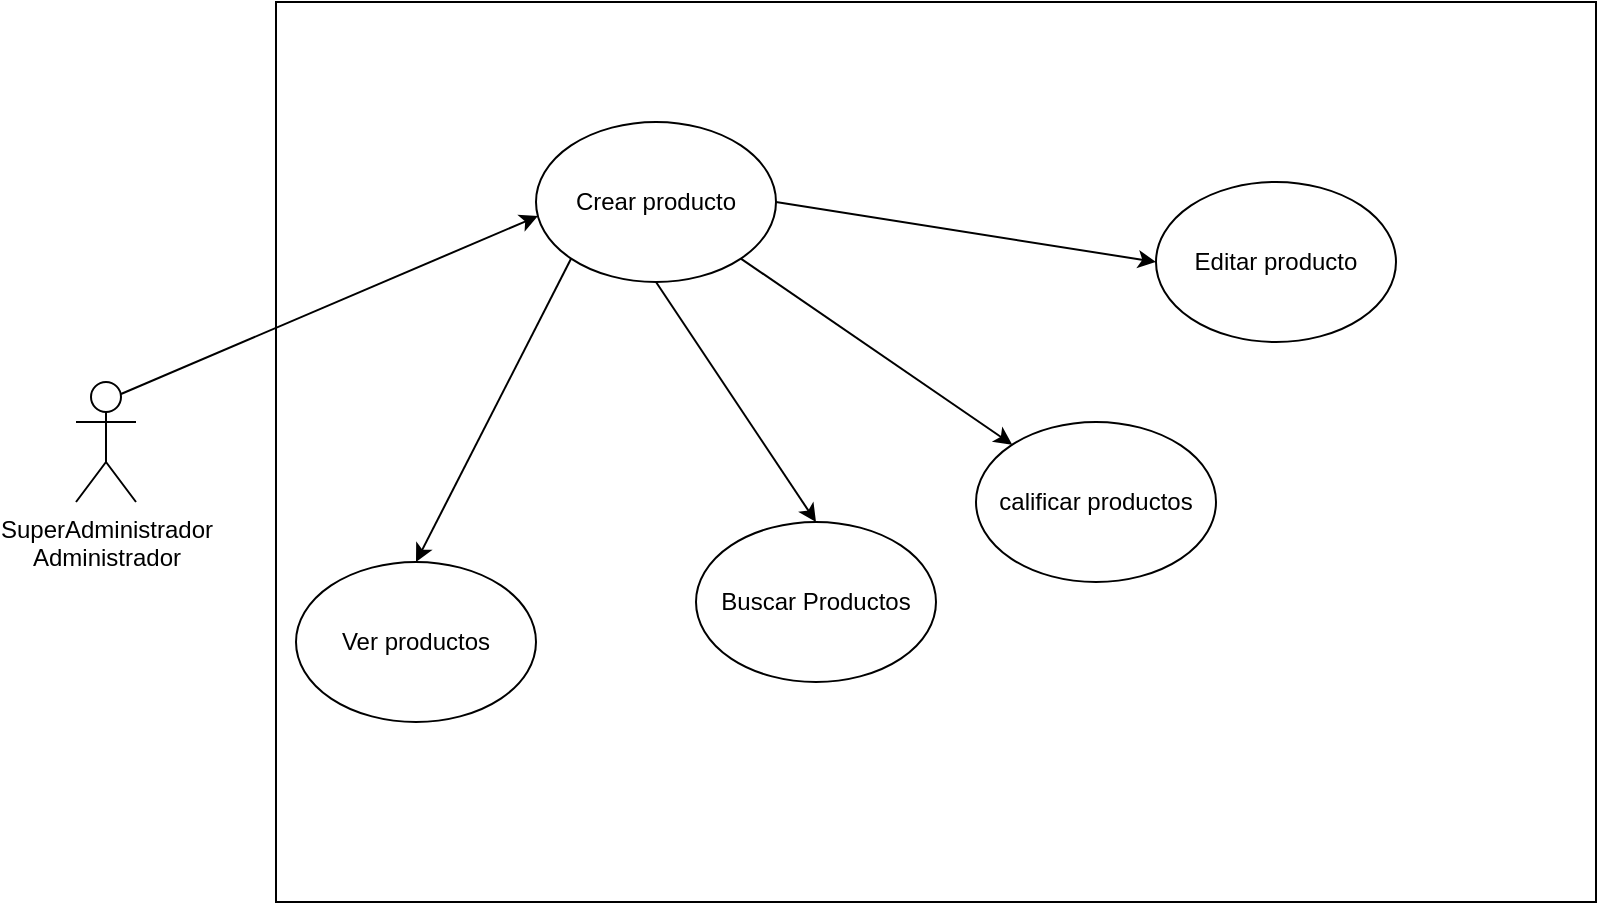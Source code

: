 <mxfile version="15.2.9" type="github">
  <diagram id="VnQxC6wLL_tlV_emfF9u" name="Page-1">
    <mxGraphModel dx="1326" dy="506" grid="1" gridSize="10" guides="1" tooltips="1" connect="1" arrows="1" fold="1" page="1" pageScale="1" pageWidth="827" pageHeight="1169" math="0" shadow="0">
      <root>
        <mxCell id="0" />
        <mxCell id="1" parent="0" />
        <mxCell id="WR-2TkMaM5pDzCjq_SF_-2" value="&lt;font style=&quot;vertical-align: inherit&quot;&gt;&lt;font style=&quot;vertical-align: inherit&quot;&gt;&lt;font style=&quot;vertical-align: inherit&quot;&gt;&lt;font style=&quot;vertical-align: inherit&quot;&gt;SuperAdministrador &lt;/font&gt;&lt;/font&gt;&lt;br&gt;&lt;font style=&quot;vertical-align: inherit&quot;&gt;&lt;font style=&quot;vertical-align: inherit&quot;&gt;Administrador&lt;/font&gt;&lt;/font&gt;&lt;/font&gt;&lt;/font&gt;&lt;font style=&quot;vertical-align: inherit&quot;&gt;&lt;font style=&quot;vertical-align: inherit&quot;&gt;&lt;br&gt;&lt;/font&gt;&lt;/font&gt;" style="shape=umlActor;verticalLabelPosition=bottom;verticalAlign=top;html=1;outlineConnect=0;" parent="1" vertex="1">
          <mxGeometry x="50" y="200" width="30" height="60" as="geometry" />
        </mxCell>
        <mxCell id="WR-2TkMaM5pDzCjq_SF_-3" value="" style="rounded=0;whiteSpace=wrap;html=1;" parent="1" vertex="1">
          <mxGeometry x="150" y="10" width="660" height="450" as="geometry" />
        </mxCell>
        <mxCell id="WR-2TkMaM5pDzCjq_SF_-4" value="&lt;font style=&quot;vertical-align: inherit&quot;&gt;&lt;font style=&quot;vertical-align: inherit&quot;&gt;&lt;font style=&quot;vertical-align: inherit&quot;&gt;&lt;font style=&quot;vertical-align: inherit&quot;&gt;&lt;font style=&quot;vertical-align: inherit&quot;&gt;&lt;font style=&quot;vertical-align: inherit&quot;&gt;Crear producto&lt;/font&gt;&lt;/font&gt;&lt;/font&gt;&lt;/font&gt;&lt;/font&gt;&lt;/font&gt;" style="ellipse;whiteSpace=wrap;html=1;" parent="1" vertex="1">
          <mxGeometry x="280" y="70" width="120" height="80" as="geometry" />
        </mxCell>
        <mxCell id="WR-2TkMaM5pDzCjq_SF_-5" value="&lt;font style=&quot;vertical-align: inherit&quot;&gt;&lt;font style=&quot;vertical-align: inherit&quot;&gt;&lt;font style=&quot;vertical-align: inherit&quot;&gt;&lt;font style=&quot;vertical-align: inherit&quot;&gt;Ver productos&lt;/font&gt;&lt;/font&gt;&lt;/font&gt;&lt;/font&gt;" style="ellipse;whiteSpace=wrap;html=1;" parent="1" vertex="1">
          <mxGeometry x="160" y="290" width="120" height="80" as="geometry" />
        </mxCell>
        <mxCell id="WR-2TkMaM5pDzCjq_SF_-7" value="&lt;font style=&quot;vertical-align: inherit&quot;&gt;&lt;font style=&quot;vertical-align: inherit&quot;&gt;Buscar Productos&lt;/font&gt;&lt;/font&gt;" style="ellipse;whiteSpace=wrap;html=1;" parent="1" vertex="1">
          <mxGeometry x="360" y="270" width="120" height="80" as="geometry" />
        </mxCell>
        <mxCell id="WR-2TkMaM5pDzCjq_SF_-8" value="calificar productos" style="ellipse;whiteSpace=wrap;html=1;" parent="1" vertex="1">
          <mxGeometry x="500" y="220" width="120" height="80" as="geometry" />
        </mxCell>
        <mxCell id="WR-2TkMaM5pDzCjq_SF_-9" value="" style="endArrow=classic;html=1;entryX=0.5;entryY=0;entryDx=0;entryDy=0;exitX=0.5;exitY=1;exitDx=0;exitDy=0;" parent="1" source="WR-2TkMaM5pDzCjq_SF_-4" target="WR-2TkMaM5pDzCjq_SF_-7" edge="1">
          <mxGeometry width="50" height="50" relative="1" as="geometry">
            <mxPoint x="420" y="170" as="sourcePoint" />
            <mxPoint x="470" y="120" as="targetPoint" />
          </mxGeometry>
        </mxCell>
        <mxCell id="WR-2TkMaM5pDzCjq_SF_-10" value="" style="endArrow=classic;html=1;exitX=1;exitY=1;exitDx=0;exitDy=0;" parent="1" source="WR-2TkMaM5pDzCjq_SF_-4" target="WR-2TkMaM5pDzCjq_SF_-8" edge="1">
          <mxGeometry width="50" height="50" relative="1" as="geometry">
            <mxPoint x="350" y="260" as="sourcePoint" />
            <mxPoint x="470" y="280" as="targetPoint" />
          </mxGeometry>
        </mxCell>
        <mxCell id="WR-2TkMaM5pDzCjq_SF_-12" value="" style="endArrow=classic;html=1;exitX=0;exitY=1;exitDx=0;exitDy=0;entryX=0.5;entryY=0;entryDx=0;entryDy=0;" parent="1" source="WR-2TkMaM5pDzCjq_SF_-4" edge="1" target="WR-2TkMaM5pDzCjq_SF_-5">
          <mxGeometry width="50" height="50" relative="1" as="geometry">
            <mxPoint x="350" y="260" as="sourcePoint" />
            <mxPoint x="280" y="260" as="targetPoint" />
          </mxGeometry>
        </mxCell>
        <mxCell id="WR-2TkMaM5pDzCjq_SF_-13" value="" style="endArrow=classic;html=1;exitX=0.75;exitY=0.1;exitDx=0;exitDy=0;exitPerimeter=0;entryX=0.008;entryY=0.588;entryDx=0;entryDy=0;entryPerimeter=0;" parent="1" source="WR-2TkMaM5pDzCjq_SF_-2" target="WR-2TkMaM5pDzCjq_SF_-4" edge="1">
          <mxGeometry width="50" height="50" relative="1" as="geometry">
            <mxPoint x="350" y="260" as="sourcePoint" />
            <mxPoint x="400" y="210" as="targetPoint" />
            <Array as="points" />
          </mxGeometry>
        </mxCell>
        <mxCell id="jZfGvJt1WRJIdGQLPrIE-1" value="&lt;font style=&quot;vertical-align: inherit&quot;&gt;&lt;font style=&quot;vertical-align: inherit&quot;&gt;Editar producto&lt;/font&gt;&lt;/font&gt;" style="ellipse;whiteSpace=wrap;html=1;" vertex="1" parent="1">
          <mxGeometry x="590" y="100" width="120" height="80" as="geometry" />
        </mxCell>
        <mxCell id="jZfGvJt1WRJIdGQLPrIE-2" value="" style="endArrow=classic;html=1;entryX=0;entryY=0.5;entryDx=0;entryDy=0;exitX=1;exitY=0.5;exitDx=0;exitDy=0;" edge="1" parent="1" source="WR-2TkMaM5pDzCjq_SF_-4" target="jZfGvJt1WRJIdGQLPrIE-1">
          <mxGeometry width="50" height="50" relative="1" as="geometry">
            <mxPoint x="390" y="290" as="sourcePoint" />
            <mxPoint x="440" y="240" as="targetPoint" />
          </mxGeometry>
        </mxCell>
      </root>
    </mxGraphModel>
  </diagram>
</mxfile>
